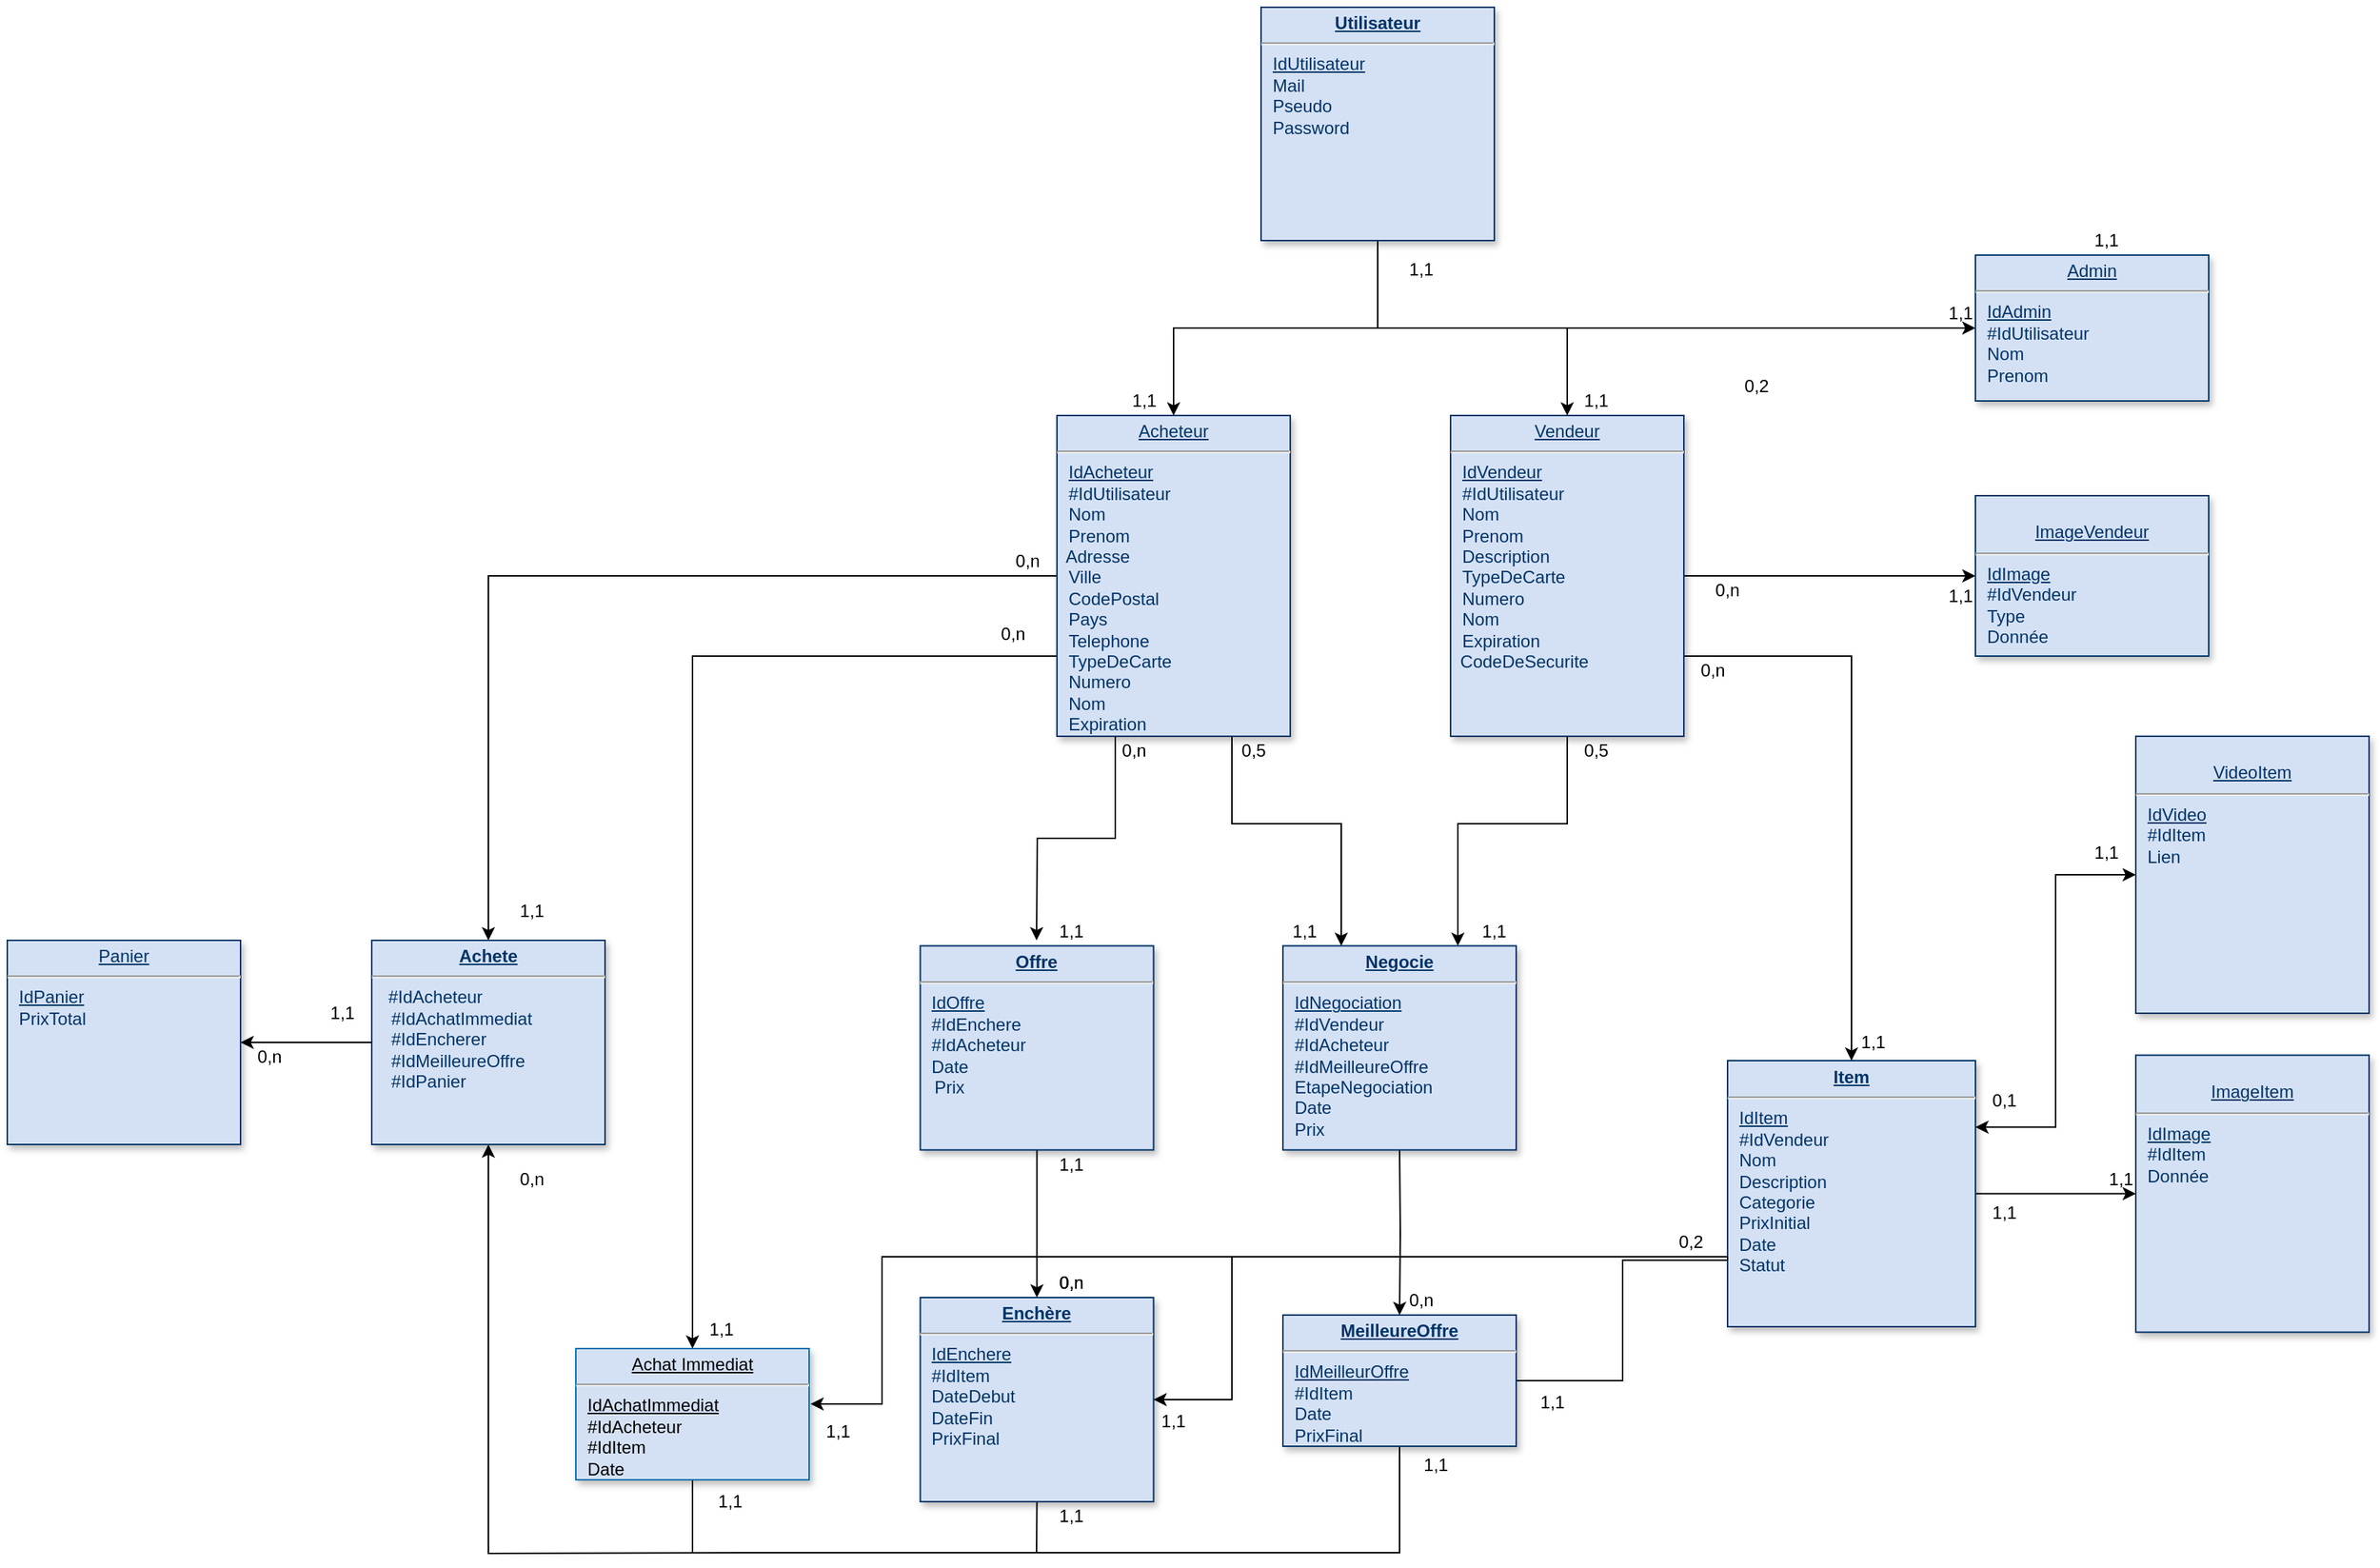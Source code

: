 <mxfile version="12.9.12" type="device"><diagram name="Page-1" id="efa7a0a1-bf9b-a30e-e6df-94a7791c09e9"><mxGraphModel dx="3200" dy="1130" grid="1" gridSize="10" guides="1" tooltips="1" connect="1" arrows="1" fold="1" page="1" pageScale="1" pageWidth="1169" pageHeight="827" background="#ffffff" math="0" shadow="0"><root><mxCell id="0"/><mxCell id="1" parent="0"/><mxCell id="DVHERax3IUbPHajRXkvF-70" style="edgeStyle=orthogonalEdgeStyle;rounded=0;orthogonalLoop=1;jettySize=auto;html=1;exitX=1;exitY=0.5;exitDx=0;exitDy=0;endArrow=classic;endFill=1;entryX=0;entryY=0.5;entryDx=0;entryDy=0;" edge="1" parent="1" source="19" target="29"><mxGeometry relative="1" as="geometry"><mxPoint x="380" y="814" as="targetPoint"/></mxGeometry></mxCell><mxCell id="DVHERax3IUbPHajRXkvF-80" style="edgeStyle=orthogonalEdgeStyle;rounded=0;orthogonalLoop=1;jettySize=auto;html=1;exitX=0;exitY=0.75;exitDx=0;exitDy=0;entryX=1;entryY=0.5;entryDx=0;entryDy=0;endArrow=none;endFill=0;" edge="1" parent="1" source="19" target="33"><mxGeometry relative="1" as="geometry"><Array as="points"><mxPoint x="28" y="859"/><mxPoint x="28" y="942"/></Array></mxGeometry></mxCell><mxCell id="DVHERax3IUbPHajRXkvF-92" style="edgeStyle=orthogonalEdgeStyle;rounded=0;orthogonalLoop=1;jettySize=auto;html=1;exitX=1;exitY=0.25;exitDx=0;exitDy=0;startArrow=classic;startFill=1;endArrow=classic;endFill=1;entryX=0;entryY=0.5;entryDx=0;entryDy=0;" edge="1" parent="1" source="19" target="DVHERax3IUbPHajRXkvF-91"><mxGeometry relative="1" as="geometry"><mxPoint x="300" y="600" as="targetPoint"/></mxGeometry></mxCell><mxCell id="19" value="&lt;p style=&quot;margin: 0px ; margin-top: 4px ; text-align: center ; text-decoration: underline&quot;&gt;&lt;strong&gt;Item&lt;/strong&gt;&lt;/p&gt;&lt;hr&gt;&lt;u&gt;&lt;/u&gt;&lt;p style=&quot;margin: 0px ; margin-left: 8px&quot;&gt;&lt;u&gt;IdItem&lt;/u&gt;&lt;/p&gt;&lt;p style=&quot;margin: 0px ; margin-left: 8px&quot;&gt;#IdVendeur&lt;br&gt;&lt;u&gt;&lt;/u&gt;&lt;/p&gt;&lt;p style=&quot;margin: 0px ; margin-left: 8px&quot;&gt;Nom&lt;/p&gt;&lt;p style=&quot;margin: 0px ; margin-left: 8px&quot;&gt;Description&lt;/p&gt;&lt;p style=&quot;margin: 0px ; margin-left: 8px&quot;&gt;Categorie&lt;br&gt;&lt;/p&gt;&lt;p style=&quot;margin: 0px ; margin-left: 8px&quot;&gt;PrixInitial&lt;/p&gt;&lt;p style=&quot;margin: 0px ; margin-left: 8px&quot;&gt;Date&lt;/p&gt;&lt;p style=&quot;margin: 0px ; margin-left: 8px&quot;&gt;Statut&lt;br&gt;&lt;/p&gt;" style="verticalAlign=top;align=left;overflow=fill;fontSize=12;fontFamily=Helvetica;html=1;strokeColor=#003366;shadow=1;fillColor=#D4E1F5;fontColor=#003366" parent="1" vertex="1"><mxGeometry x="100" y="722.5" width="170" height="182.5" as="geometry"/></mxCell><mxCell id="d1oXMXwMcRWH2-tbik4P-141" style="edgeStyle=orthogonalEdgeStyle;rounded=0;orthogonalLoop=1;jettySize=auto;html=1;exitX=0.75;exitY=1;exitDx=0;exitDy=0;entryX=0.25;entryY=0;entryDx=0;entryDy=0;fontColor=#000000;" parent="1" source="20" target="DVHERax3IUbPHajRXkvF-76" edge="1"><mxGeometry relative="1" as="geometry"><mxPoint x="-125" y="613.75" as="targetPoint"/><Array as="points"><mxPoint x="-240" y="560"/><mxPoint x="-165" y="560"/></Array></mxGeometry></mxCell><mxCell id="d1oXMXwMcRWH2-tbik4P-143" style="edgeStyle=orthogonalEdgeStyle;rounded=0;orthogonalLoop=1;jettySize=auto;html=1;exitX=0.25;exitY=1;exitDx=0;exitDy=0;fontColor=#000000;" parent="1" source="20" edge="1"><mxGeometry relative="1" as="geometry"><mxPoint x="-374" y="640" as="targetPoint"/></mxGeometry></mxCell><mxCell id="d1oXMXwMcRWH2-tbik4P-146" style="edgeStyle=orthogonalEdgeStyle;rounded=0;orthogonalLoop=1;jettySize=auto;html=1;exitX=0;exitY=0.75;exitDx=0;exitDy=0;entryX=0.5;entryY=0;entryDx=0;entryDy=0;fontColor=#000000;" parent="1" source="20" target="34" edge="1"><mxGeometry relative="1" as="geometry"><mxPoint x="-610" y="620" as="targetPoint"/></mxGeometry></mxCell><mxCell id="DVHERax3IUbPHajRXkvF-60" style="edgeStyle=orthogonalEdgeStyle;rounded=0;orthogonalLoop=1;jettySize=auto;html=1;exitX=0;exitY=0.5;exitDx=0;exitDy=0;entryX=0.5;entryY=0;entryDx=0;entryDy=0;endArrow=classic;endFill=1;" edge="1" parent="1" source="20" target="32"><mxGeometry relative="1" as="geometry"><mxPoint x="-680" y="390" as="targetPoint"/></mxGeometry></mxCell><mxCell id="20" value="&lt;p style=&quot;margin: 0px ; margin-top: 4px ; text-align: center ; text-decoration: underline&quot;&gt;Acheteur&lt;/p&gt;&lt;hr&gt;&lt;p style=&quot;margin: 0px ; margin-left: 8px&quot;&gt;&lt;u&gt;IdAcheteur&lt;/u&gt;&lt;/p&gt;&lt;p style=&quot;margin: 0px ; margin-left: 8px&quot;&gt;#IdUtilisateur&lt;br&gt;&lt;/p&gt;&lt;p style=&quot;margin: 0px ; margin-left: 8px&quot;&gt;Nom&lt;/p&gt;&lt;p style=&quot;margin: 0px ; margin-left: 8px&quot;&gt;Prenom&lt;/p&gt;&amp;nbsp; Adresse&lt;p style=&quot;margin: 0px ; margin-left: 8px&quot;&gt;Ville&lt;/p&gt;&lt;p style=&quot;margin: 0px ; margin-left: 8px&quot;&gt;CodePostal&lt;/p&gt;&lt;p style=&quot;margin: 0px ; margin-left: 8px&quot;&gt;Pays&lt;/p&gt;&lt;p style=&quot;margin: 0px ; margin-left: 8px&quot;&gt;Telephone&lt;/p&gt;&lt;p style=&quot;margin: 0px ; margin-left: 8px&quot;&gt;TypeDeCarte&lt;/p&gt;&lt;p style=&quot;margin: 0px ; margin-left: 8px&quot;&gt;Numero&lt;/p&gt;&lt;p style=&quot;margin: 0px ; margin-left: 8px&quot;&gt;Nom&lt;/p&gt;&lt;p style=&quot;margin: 0px ; margin-left: 8px&quot;&gt;Expiration&lt;/p&gt;&amp;nbsp;&amp;nbsp; CodeDeSecurite" style="verticalAlign=top;align=left;overflow=fill;fontSize=12;fontFamily=Helvetica;html=1;strokeColor=#003366;shadow=1;fillColor=#D4E1F5;fontColor=#003366" parent="1" vertex="1"><mxGeometry x="-360" y="280" width="160" height="220" as="geometry"/></mxCell><mxCell id="d1oXMXwMcRWH2-tbik4P-134" style="edgeStyle=orthogonalEdgeStyle;rounded=0;orthogonalLoop=1;jettySize=auto;html=1;exitX=1;exitY=0.75;exitDx=0;exitDy=0;entryX=0.5;entryY=0;entryDx=0;entryDy=0;fontColor=#000000;" parent="1" source="21" target="19" edge="1"><mxGeometry relative="1" as="geometry"><mxPoint x="185" y="533.75" as="targetPoint"/></mxGeometry></mxCell><mxCell id="d1oXMXwMcRWH2-tbik4P-142" style="edgeStyle=orthogonalEdgeStyle;rounded=0;orthogonalLoop=1;jettySize=auto;html=1;exitX=0.5;exitY=1;exitDx=0;exitDy=0;fontColor=#000000;entryX=0.75;entryY=0;entryDx=0;entryDy=0;" parent="1" source="21" target="DVHERax3IUbPHajRXkvF-76" edge="1"><mxGeometry relative="1" as="geometry"><mxPoint x="-125" y="613.75" as="targetPoint"/><Array as="points"><mxPoint x="-10" y="560"/><mxPoint x="-85" y="560"/></Array></mxGeometry></mxCell><mxCell id="d1oXMXwMcRWH2-tbik4P-165" style="edgeStyle=orthogonalEdgeStyle;rounded=0;orthogonalLoop=1;jettySize=auto;html=1;exitX=1;exitY=0.5;exitDx=0;exitDy=0;endArrow=classic;endFill=1;fontColor=#000000;entryX=0;entryY=0.5;entryDx=0;entryDy=0;" parent="1" source="21" target="d1oXMXwMcRWH2-tbik4P-117" edge="1"><mxGeometry relative="1" as="geometry"><mxPoint x="200" y="390" as="targetPoint"/></mxGeometry></mxCell><mxCell id="21" value="&lt;p style=&quot;margin: 0px ; margin-top: 4px ; text-align: center ; text-decoration: underline&quot;&gt;Vendeur&lt;/p&gt;&lt;hr&gt;&lt;p style=&quot;margin: 0px ; margin-left: 8px&quot;&gt;&lt;u&gt;IdVendeur&lt;/u&gt;&lt;/p&gt;&lt;p style=&quot;margin: 0px ; margin-left: 8px&quot;&gt;#IdUtilisateur&lt;br&gt;&lt;/p&gt;&lt;p style=&quot;margin: 0px ; margin-left: 8px&quot;&gt;Nom&lt;/p&gt;&lt;p style=&quot;margin: 0px ; margin-left: 8px&quot;&gt;Prenom&lt;br&gt;&lt;/p&gt;&lt;p style=&quot;margin: 0px ; margin-left: 8px&quot;&gt;Description&lt;/p&gt;&lt;p style=&quot;margin: 0px ; margin-left: 8px&quot;&gt;TypeDeCarte&lt;/p&gt;&lt;p style=&quot;margin: 0px ; margin-left: 8px&quot;&gt;Numero&lt;/p&gt;&lt;p style=&quot;margin: 0px ; margin-left: 8px&quot;&gt;Nom&lt;/p&gt;&lt;p style=&quot;margin: 0px ; margin-left: 8px&quot;&gt;Expiration&lt;/p&gt;&amp;nbsp; CodeDeSecurite&lt;p style=&quot;margin: 0px ; margin-left: 8px&quot;&gt;&lt;br&gt;&lt;/p&gt;" style="verticalAlign=top;align=left;overflow=fill;fontSize=12;fontFamily=Helvetica;html=1;strokeColor=#003366;shadow=1;fillColor=#D4E1F5;fontColor=#003366" parent="1" vertex="1"><mxGeometry x="-90" y="280" width="160" height="220" as="geometry"/></mxCell><mxCell id="d1oXMXwMcRWH2-tbik4P-150" style="edgeStyle=orthogonalEdgeStyle;rounded=0;orthogonalLoop=1;jettySize=auto;html=1;exitX=0.5;exitY=1;exitDx=0;exitDy=0;fontColor=#000000;verticalAlign=middle;endArrow=none;endFill=0;" parent="1" source="22" edge="1"><mxGeometry relative="1" as="geometry"><mxPoint x="-374" y="1060" as="targetPoint"/></mxGeometry></mxCell><mxCell id="22" value="&lt;p style=&quot;margin: 0px ; margin-top: 4px ; text-align: center ; text-decoration: underline&quot;&gt;&lt;strong&gt;Enchère&lt;br&gt;&lt;/strong&gt;&lt;/p&gt;&lt;hr&gt;&lt;p style=&quot;margin: 0px ; margin-left: 8px&quot;&gt;&lt;u&gt;IdEnchere&lt;/u&gt;&lt;/p&gt;&lt;p style=&quot;margin: 0px ; margin-left: 8px&quot;&gt;#IdItem&lt;br&gt;&lt;/p&gt;&lt;p style=&quot;margin: 0px ; margin-left: 8px&quot;&gt;DateDebut&lt;/p&gt;&lt;p style=&quot;margin: 0px ; margin-left: 8px&quot;&gt;DateFin&lt;br&gt;&lt;/p&gt;&lt;p style=&quot;margin: 0px ; margin-left: 8px&quot;&gt;PrixFinal&lt;/p&gt;&lt;p style=&quot;margin: 0px ; margin-left: 8px&quot;&gt;&lt;br&gt;&lt;/p&gt;&lt;p style=&quot;margin: 0px ; margin-left: 8px&quot;&gt;&lt;br&gt;&lt;/p&gt;" style="verticalAlign=top;align=left;overflow=fill;fontSize=12;fontFamily=Helvetica;html=1;strokeColor=#003366;shadow=1;fillColor=#D4E1F5;fontColor=#003366" parent="1" vertex="1"><mxGeometry x="-453.75" y="885" width="160" height="140" as="geometry"/></mxCell><mxCell id="23" value="&lt;p style=&quot;margin: 0px ; margin-top: 4px ; text-align: center ; text-decoration: underline&quot;&gt;Admin&lt;/p&gt;&lt;hr&gt;&lt;p style=&quot;margin: 0px ; margin-left: 8px&quot;&gt;&lt;u&gt;IdAdmin&lt;/u&gt;&lt;/p&gt;&lt;p style=&quot;margin: 0px ; margin-left: 8px&quot;&gt;#IdUtilisateur&lt;br&gt;&lt;u&gt;&lt;/u&gt;&lt;/p&gt;&lt;p style=&quot;margin: 0px ; margin-left: 8px&quot;&gt;Nom&lt;/p&gt;&lt;p style=&quot;margin: 0px ; margin-left: 8px&quot;&gt;Prenom&lt;br&gt;&lt;/p&gt;" style="verticalAlign=top;align=left;overflow=fill;fontSize=12;fontFamily=Helvetica;html=1;strokeColor=#003366;shadow=1;fillColor=#D4E1F5;fontColor=#003366" parent="1" vertex="1"><mxGeometry x="270" y="170" width="160" height="100" as="geometry"/></mxCell><mxCell id="d1oXMXwMcRWH2-tbik4P-130" style="edgeStyle=orthogonalEdgeStyle;rounded=0;orthogonalLoop=1;jettySize=auto;html=1;exitX=0.5;exitY=1;exitDx=0;exitDy=0;fontColor=#000000;" parent="1" source="25" target="20" edge="1"><mxGeometry relative="1" as="geometry"><mxPoint x="-140" y="190" as="targetPoint"/></mxGeometry></mxCell><mxCell id="DVHERax3IUbPHajRXkvF-66" style="edgeStyle=orthogonalEdgeStyle;rounded=0;orthogonalLoop=1;jettySize=auto;html=1;exitX=0.5;exitY=1;exitDx=0;exitDy=0;endArrow=classic;endFill=1;" edge="1" parent="1" source="25" target="21"><mxGeometry relative="1" as="geometry"/></mxCell><mxCell id="DVHERax3IUbPHajRXkvF-67" style="edgeStyle=orthogonalEdgeStyle;rounded=0;orthogonalLoop=1;jettySize=auto;html=1;exitX=0.5;exitY=1;exitDx=0;exitDy=0;entryX=0;entryY=0.5;entryDx=0;entryDy=0;endArrow=classic;endFill=1;" edge="1" parent="1" source="25" target="23"><mxGeometry relative="1" as="geometry"/></mxCell><mxCell id="25" value="&lt;p style=&quot;margin: 0px ; margin-top: 4px ; text-align: center ; text-decoration: underline&quot;&gt;&lt;strong&gt;Utilisateur&lt;br&gt;&lt;/strong&gt;&lt;/p&gt;&lt;hr&gt;&lt;p style=&quot;margin: 0px ; margin-left: 8px&quot;&gt;&lt;u&gt;IdUtilisateur&lt;/u&gt;&lt;br&gt;&lt;/p&gt;&lt;p style=&quot;margin: 0px ; margin-left: 8px&quot;&gt;Mail&lt;/p&gt;&lt;p style=&quot;margin: 0px ; margin-left: 8px&quot;&gt;Pseudo&lt;br&gt;&lt;/p&gt;&lt;p style=&quot;margin: 0px ; margin-left: 8px&quot;&gt;Password&lt;/p&gt;" style="verticalAlign=top;align=left;overflow=fill;fontSize=12;fontFamily=Helvetica;html=1;strokeColor=#003366;shadow=1;fillColor=#D4E1F5;fontColor=#003366" parent="1" vertex="1"><mxGeometry x="-220" y="3.411e-13" width="160" height="160" as="geometry"/></mxCell><mxCell id="29" value="&lt;br&gt;&lt;p style=&quot;margin: 0px ; margin-top: 4px ; text-align: center ; text-decoration: underline&quot;&gt;ImageItem&lt;br&gt;&lt;/p&gt;&lt;hr&gt;&lt;p style=&quot;margin: 0px ; margin-left: 8px&quot;&gt;&lt;u&gt;IdImage&lt;/u&gt;&lt;/p&gt;&lt;p style=&quot;margin: 0px ; margin-left: 8px&quot;&gt;#IdItem&lt;u&gt;&lt;br&gt;&lt;/u&gt;&lt;/p&gt;&lt;p style=&quot;margin: 0px ; margin-left: 8px&quot;&gt;Donnée&lt;br&gt;&lt;/p&gt;" style="verticalAlign=top;align=left;overflow=fill;fontSize=12;fontFamily=Helvetica;html=1;strokeColor=#003366;shadow=1;fillColor=#D4E1F5;fontColor=#003366" parent="1" vertex="1"><mxGeometry x="380" y="718.75" width="160" height="190" as="geometry"/></mxCell><mxCell id="32" value="&lt;p style=&quot;margin: 0px ; margin-top: 4px ; text-align: center ; text-decoration: underline&quot;&gt;&lt;strong&gt;Achete&lt;/strong&gt;&lt;/p&gt;&lt;hr&gt;&lt;p style=&quot;margin: 0px ; margin-left: 8px&quot;&gt;&amp;nbsp;#IdAcheteur&lt;br&gt;&lt;/p&gt;&lt;div&gt;&amp;nbsp;&amp;nbsp;&amp;nbsp; #IdAchatImmediat&lt;/div&gt;&lt;div&gt;&amp;nbsp; &amp;nbsp; #IdEncherer&lt;/div&gt;&lt;div&gt;&amp;nbsp;&amp;nbsp;&amp;nbsp; #IdMeilleureOffre&lt;/div&gt;&lt;div&gt;&amp;nbsp;&amp;nbsp;&amp;nbsp; #IdPanier&lt;br&gt;&lt;/div&gt;&lt;p style=&quot;margin: 0px ; margin-left: 8px&quot;&gt;&lt;u&gt;&lt;br&gt;&lt;/u&gt;&lt;/p&gt;&lt;p style=&quot;margin: 0px ; margin-left: 8px&quot;&gt;&lt;u&gt;&lt;br&gt;&lt;/u&gt;&lt;/p&gt;&lt;p style=&quot;margin: 0px ; margin-left: 8px&quot;&gt;&lt;br&gt;&lt;/p&gt;&lt;p style=&quot;margin: 0px ; margin-left: 8px&quot;&gt;&lt;u&gt;&lt;br&gt;&lt;/u&gt;&lt;/p&gt;&lt;p style=&quot;margin: 0px ; margin-left: 8px&quot;&gt;&lt;u&gt;&lt;br&gt;&lt;/u&gt;&lt;/p&gt;&lt;p style=&quot;margin: 0px ; margin-left: 8px&quot;&gt;&lt;br&gt;&lt;/p&gt;" style="verticalAlign=top;align=left;overflow=fill;fontSize=12;fontFamily=Helvetica;html=1;strokeColor=#003366;shadow=1;fillColor=#D4E1F5;fontColor=#003366" parent="1" vertex="1"><mxGeometry x="-830.0" y="640.0" width="160" height="140" as="geometry"/></mxCell><mxCell id="DVHERax3IUbPHajRXkvF-68" style="edgeStyle=orthogonalEdgeStyle;rounded=0;orthogonalLoop=1;jettySize=auto;html=1;exitX=0.5;exitY=1;exitDx=0;exitDy=0;endArrow=none;endFill=0;" edge="1" parent="1" source="33"><mxGeometry relative="1" as="geometry"><mxPoint x="-560" y="1060" as="targetPoint"/><Array as="points"><mxPoint x="-125" y="1060"/></Array></mxGeometry></mxCell><mxCell id="33" value="&lt;p style=&quot;margin: 0px ; margin-top: 4px ; text-align: center ; text-decoration: underline&quot;&gt;&lt;strong&gt;MeilleureOffre&lt;br&gt;&lt;/strong&gt;&lt;/p&gt;&lt;hr&gt;&lt;p style=&quot;margin: 0px ; margin-left: 8px&quot;&gt;&lt;u&gt;IdMeilleurOffre&lt;/u&gt;&lt;/p&gt;&lt;p style=&quot;margin: 0px ; margin-left: 8px&quot;&gt;#IdItem&lt;br&gt;&lt;u&gt;&lt;/u&gt;&lt;/p&gt;&lt;p style=&quot;margin: 0px ; margin-left: 8px&quot;&gt;Date&lt;br&gt;&lt;/p&gt;&lt;p style=&quot;margin: 0px ; margin-left: 8px&quot;&gt;PrixFinal&lt;br&gt;&lt;/p&gt;" style="verticalAlign=top;align=left;overflow=fill;fontSize=12;fontFamily=Helvetica;html=1;strokeColor=#003366;shadow=1;fillColor=#D4E1F5;fontColor=#003366" parent="1" vertex="1"><mxGeometry x="-205" y="897.0" width="160" height="90" as="geometry"/></mxCell><mxCell id="DVHERax3IUbPHajRXkvF-69" style="edgeStyle=orthogonalEdgeStyle;rounded=0;orthogonalLoop=1;jettySize=auto;html=1;exitX=0.5;exitY=1;exitDx=0;exitDy=0;endArrow=none;endFill=0;" edge="1" parent="1" source="34"><mxGeometry relative="1" as="geometry"><mxPoint x="-610" y="1060" as="targetPoint"/></mxGeometry></mxCell><mxCell id="34" value="&lt;p style=&quot;margin: 0px ; margin-top: 4px ; text-align: center ; text-decoration: underline&quot;&gt;Achat Immediat&lt;br&gt;&lt;/p&gt;&lt;hr&gt;&lt;p style=&quot;margin: 0px ; margin-left: 8px&quot;&gt;&lt;u&gt;IdAchatImmediat&lt;/u&gt;&lt;/p&gt;&lt;p style=&quot;margin: 0px ; margin-left: 8px&quot;&gt;#IdAcheteur&lt;/p&gt;&lt;p style=&quot;margin: 0px ; margin-left: 8px&quot;&gt;#IdItem&lt;u&gt;&lt;br&gt;&lt;/u&gt;&lt;/p&gt;&lt;p style=&quot;margin: 0px ; margin-left: 8px&quot;&gt;&lt;u&gt;&lt;/u&gt;Date&lt;u&gt;&lt;br&gt;&lt;/u&gt;&lt;/p&gt;" style="verticalAlign=top;align=left;overflow=fill;fontSize=12;fontFamily=Helvetica;html=1;strokeColor=#006EAF;shadow=1;fillColor=#D4E1F5;fontColor=#000000;" parent="1" vertex="1"><mxGeometry x="-690" y="920.0" width="160" height="90" as="geometry"/></mxCell><mxCell id="d1oXMXwMcRWH2-tbik4P-117" value="&lt;br&gt;&lt;p style=&quot;margin: 0px ; margin-top: 4px ; text-align: center ; text-decoration: underline&quot;&gt;ImageVendeur&lt;br&gt;&lt;/p&gt;&lt;hr&gt;&lt;p style=&quot;margin: 0px ; margin-left: 8px&quot;&gt;&lt;u&gt;IdImage&lt;/u&gt;&lt;/p&gt;&lt;p style=&quot;margin: 0px ; margin-left: 8px&quot;&gt;#IdVendeur&lt;br&gt;&lt;/p&gt;&lt;p style=&quot;margin: 0px ; margin-left: 8px&quot;&gt;Type&lt;u&gt;&lt;br&gt;&lt;/u&gt;&lt;/p&gt;&lt;p style=&quot;margin: 0px ; margin-left: 8px&quot;&gt;Donnée&lt;br&gt;&lt;/p&gt;" style="verticalAlign=top;align=left;overflow=fill;fontSize=12;fontFamily=Helvetica;html=1;strokeColor=#003366;shadow=1;fillColor=#D4E1F5;fontColor=#003366" parent="1" vertex="1"><mxGeometry x="270" y="335" width="160" height="110" as="geometry"/></mxCell><mxCell id="d1oXMXwMcRWH2-tbik4P-152" style="edgeStyle=orthogonalEdgeStyle;rounded=0;orthogonalLoop=1;jettySize=auto;html=1;entryX=0.5;entryY=1;entryDx=0;entryDy=0;endArrow=classic;endFill=1;fontColor=#000000;" parent="1" target="32" edge="1"><mxGeometry relative="1" as="geometry"><mxPoint x="-560" y="1060" as="sourcePoint"/></mxGeometry></mxCell><mxCell id="d1oXMXwMcRWH2-tbik4P-144" style="edgeStyle=orthogonalEdgeStyle;rounded=0;orthogonalLoop=1;jettySize=auto;html=1;exitX=0.5;exitY=1;exitDx=0;exitDy=0;entryX=0.5;entryY=0;entryDx=0;entryDy=0;fontColor=#000000;" parent="1" source="DVHERax3IUbPHajRXkvF-71" target="22" edge="1"><mxGeometry relative="1" as="geometry"><mxPoint x="-373.75" y="752.5" as="sourcePoint"/></mxGeometry></mxCell><mxCell id="d1oXMXwMcRWH2-tbik4P-172" style="edgeStyle=orthogonalEdgeStyle;rounded=0;orthogonalLoop=1;jettySize=auto;html=1;exitX=0;exitY=0.5;exitDx=0;exitDy=0;entryX=1;entryY=0.5;entryDx=0;entryDy=0;endArrow=classic;endFill=1;fontColor=#000000;" parent="1" target="22" edge="1"><mxGeometry relative="1" as="geometry"><Array as="points"><mxPoint x="-240" y="857"/><mxPoint x="-240" y="955"/></Array><mxPoint x="-20" y="857" as="sourcePoint"/></mxGeometry></mxCell><mxCell id="DVHERax3IUbPHajRXkvF-46" style="edgeStyle=orthogonalEdgeStyle;rounded=0;orthogonalLoop=1;jettySize=auto;html=1;exitX=0;exitY=0.75;exitDx=0;exitDy=0;entryX=1.006;entryY=0.422;entryDx=0;entryDy=0;entryPerimeter=0;endArrow=classic;endFill=1;" edge="1" parent="1" source="19" target="34"><mxGeometry relative="1" as="geometry"><mxPoint x="-20" y="857" as="sourcePoint"/><Array as="points"><mxPoint x="100" y="857"/><mxPoint x="-480" y="857"/><mxPoint x="-480" y="958"/></Array></mxGeometry></mxCell><mxCell id="d1oXMXwMcRWH2-tbik4P-145" style="edgeStyle=orthogonalEdgeStyle;rounded=0;orthogonalLoop=1;jettySize=auto;html=1;exitX=0.5;exitY=1;exitDx=0;exitDy=0;entryX=0.5;entryY=0;entryDx=0;entryDy=0;fontColor=#000000;" parent="1" target="33" edge="1"><mxGeometry relative="1" as="geometry"><mxPoint x="-125" y="783.75" as="sourcePoint"/></mxGeometry></mxCell><mxCell id="d1oXMXwMcRWH2-tbik4P-186" value="0,n" style="text;html=1;strokeColor=none;fillColor=none;align=center;verticalAlign=middle;whiteSpace=wrap;rounded=0;fontColor=#000000;" parent="1" vertex="1"><mxGeometry x="-327.5" y="500" width="40" height="20" as="geometry"/></mxCell><mxCell id="d1oXMXwMcRWH2-tbik4P-188" value="0,5" style="text;html=1;strokeColor=none;fillColor=none;align=center;verticalAlign=middle;whiteSpace=wrap;rounded=0;fontColor=#000000;" parent="1" vertex="1"><mxGeometry x="-245" y="500" width="40" height="20" as="geometry"/></mxCell><mxCell id="d1oXMXwMcRWH2-tbik4P-189" value="0,5" style="text;html=1;strokeColor=none;fillColor=none;align=center;verticalAlign=middle;whiteSpace=wrap;rounded=0;fontColor=#000000;" parent="1" vertex="1"><mxGeometry x="-10" y="500" width="40" height="20" as="geometry"/></mxCell><mxCell id="d1oXMXwMcRWH2-tbik4P-190" value="0,n" style="text;html=1;strokeColor=none;fillColor=none;align=center;verticalAlign=middle;whiteSpace=wrap;rounded=0;fontColor=#000000;" parent="1" vertex="1"><mxGeometry x="80" y="390" width="40" height="20" as="geometry"/></mxCell><mxCell id="d1oXMXwMcRWH2-tbik4P-192" value="0,n" style="text;html=1;strokeColor=none;fillColor=none;align=center;verticalAlign=middle;whiteSpace=wrap;rounded=0;fontColor=#000000;" parent="1" vertex="1"><mxGeometry x="-740" y="793.75" width="40" height="20" as="geometry"/></mxCell><mxCell id="d1oXMXwMcRWH2-tbik4P-194" value="1,1" style="text;html=1;strokeColor=none;fillColor=none;align=center;verticalAlign=middle;whiteSpace=wrap;rounded=0;fontColor=#000000;" parent="1" vertex="1"><mxGeometry x="-740" y="610" width="40" height="20" as="geometry"/></mxCell><mxCell id="d1oXMXwMcRWH2-tbik4P-195" value="1,1" style="text;html=1;strokeColor=none;fillColor=none;align=center;verticalAlign=middle;whiteSpace=wrap;rounded=0;fontColor=#000000;" parent="1" vertex="1"><mxGeometry x="-610" y="897" width="40" height="20" as="geometry"/></mxCell><mxCell id="d1oXMXwMcRWH2-tbik4P-196" value="0,n" style="text;html=1;strokeColor=none;fillColor=none;align=center;verticalAlign=middle;whiteSpace=wrap;rounded=0;fontColor=#000000;" parent="1" vertex="1"><mxGeometry x="-370" y="865" width="40" height="20" as="geometry"/></mxCell><mxCell id="d1oXMXwMcRWH2-tbik4P-197" value="0,n" style="text;html=1;strokeColor=none;fillColor=none;align=center;verticalAlign=middle;whiteSpace=wrap;rounded=0;fontColor=#000000;" parent="1" vertex="1"><mxGeometry x="-370" y="865" width="40" height="20" as="geometry"/></mxCell><mxCell id="d1oXMXwMcRWH2-tbik4P-199" value="0,n" style="text;html=1;strokeColor=none;fillColor=none;align=center;verticalAlign=middle;whiteSpace=wrap;rounded=0;fontColor=#000000;" parent="1" vertex="1"><mxGeometry x="-370" y="865" width="40" height="20" as="geometry"/></mxCell><mxCell id="d1oXMXwMcRWH2-tbik4P-201" value="1,1" style="text;html=1;strokeColor=none;fillColor=none;align=center;verticalAlign=middle;whiteSpace=wrap;rounded=0;fontColor=#000000;" parent="1" vertex="1"><mxGeometry x="-530" y="967" width="40" height="20" as="geometry"/></mxCell><mxCell id="d1oXMXwMcRWH2-tbik4P-202" value="1,1" style="text;html=1;strokeColor=none;fillColor=none;align=center;verticalAlign=middle;whiteSpace=wrap;rounded=0;fontColor=#000000;" parent="1" vertex="1"><mxGeometry x="-300" y="960" width="40" height="20" as="geometry"/></mxCell><mxCell id="d1oXMXwMcRWH2-tbik4P-203" value="1,1" style="text;html=1;strokeColor=none;fillColor=none;align=center;verticalAlign=middle;whiteSpace=wrap;rounded=0;fontColor=#000000;" parent="1" vertex="1"><mxGeometry x="-40" y="947" width="40" height="20" as="geometry"/></mxCell><mxCell id="d1oXMXwMcRWH2-tbik4P-204" value="0,2" style="text;html=1;strokeColor=none;fillColor=none;align=center;verticalAlign=middle;whiteSpace=wrap;rounded=0;fontColor=#000000;" parent="1" vertex="1"><mxGeometry x="55" y="837" width="40" height="20" as="geometry"/></mxCell><mxCell id="d1oXMXwMcRWH2-tbik4P-205" value="1,1" style="text;html=1;strokeColor=none;fillColor=none;align=center;verticalAlign=middle;whiteSpace=wrap;rounded=0;fontColor=#000000;" parent="1" vertex="1"><mxGeometry x="190" y="700" width="20" height="20" as="geometry"/></mxCell><mxCell id="d1oXMXwMcRWH2-tbik4P-207" value="1,1" style="text;html=1;strokeColor=none;fillColor=none;align=center;verticalAlign=middle;whiteSpace=wrap;rounded=0;fontColor=#000000;" parent="1" vertex="1"><mxGeometry x="350" y="793.75" width="40" height="20" as="geometry"/></mxCell><mxCell id="d1oXMXwMcRWH2-tbik4P-208" value="1,1" style="text;html=1;strokeColor=none;fillColor=none;align=center;verticalAlign=middle;whiteSpace=wrap;rounded=0;fontColor=#000000;" parent="1" vertex="1"><mxGeometry x="270" y="817" width="40" height="20" as="geometry"/></mxCell><mxCell id="d1oXMXwMcRWH2-tbik4P-209" value="0,2" style="text;html=1;strokeColor=none;fillColor=none;align=center;verticalAlign=middle;whiteSpace=wrap;rounded=0;fontColor=#000000;" parent="1" vertex="1"><mxGeometry x="100" y="250" width="40" height="20" as="geometry"/></mxCell><mxCell id="d1oXMXwMcRWH2-tbik4P-210" value="1,1" style="text;html=1;strokeColor=none;fillColor=none;align=center;verticalAlign=middle;whiteSpace=wrap;rounded=0;fontColor=#000000;" parent="1" vertex="1"><mxGeometry x="240" y="394" width="40" height="20" as="geometry"/></mxCell><mxCell id="d1oXMXwMcRWH2-tbik4P-211" value="1,1" style="text;html=1;strokeColor=none;fillColor=none;align=center;verticalAlign=middle;whiteSpace=wrap;rounded=0;fontColor=#000000;" parent="1" vertex="1"><mxGeometry x="-130" y="170" width="40" height="20" as="geometry"/></mxCell><mxCell id="d1oXMXwMcRWH2-tbik4P-214" value="1,1" style="text;html=1;strokeColor=none;fillColor=none;align=center;verticalAlign=middle;whiteSpace=wrap;rounded=0;fontColor=#000000;" parent="1" vertex="1"><mxGeometry x="-10" y="260" width="40" height="20" as="geometry"/></mxCell><mxCell id="d1oXMXwMcRWH2-tbik4P-215" value="1,1" style="text;html=1;strokeColor=none;fillColor=none;align=center;verticalAlign=middle;whiteSpace=wrap;rounded=0;fontColor=#000000;" parent="1" vertex="1"><mxGeometry x="-320" y="260" width="40" height="20" as="geometry"/></mxCell><mxCell id="d1oXMXwMcRWH2-tbik4P-216" value="0,n" style="text;html=1;strokeColor=none;fillColor=none;align=center;verticalAlign=middle;whiteSpace=wrap;rounded=0;fontColor=#000000;" parent="1" vertex="1"><mxGeometry x="-130" y="877" width="40" height="20" as="geometry"/></mxCell><mxCell id="DVHERax3IUbPHajRXkvF-39" value="1,1" style="text;html=1;strokeColor=none;fillColor=none;align=center;verticalAlign=middle;whiteSpace=wrap;rounded=0;fontColor=#000000;" vertex="1" parent="1"><mxGeometry x="-604" y="1015" width="40" height="20" as="geometry"/></mxCell><mxCell id="DVHERax3IUbPHajRXkvF-40" value="1,1" style="text;html=1;strokeColor=none;fillColor=none;align=center;verticalAlign=middle;whiteSpace=wrap;rounded=0;fontColor=#000000;" vertex="1" parent="1"><mxGeometry x="-370" y="1025" width="40" height="20" as="geometry"/></mxCell><mxCell id="DVHERax3IUbPHajRXkvF-41" value="1,1" style="text;html=1;strokeColor=none;fillColor=none;align=center;verticalAlign=middle;whiteSpace=wrap;rounded=0;fontColor=#000000;" vertex="1" parent="1"><mxGeometry x="-120" y="990" width="40" height="20" as="geometry"/></mxCell><mxCell id="DVHERax3IUbPHajRXkvF-42" value="1,1" style="text;html=1;strokeColor=none;fillColor=none;align=center;verticalAlign=middle;whiteSpace=wrap;rounded=0;fontColor=#000000;" vertex="1" parent="1"><mxGeometry x="340" y="150" width="40" height="20" as="geometry"/></mxCell><mxCell id="DVHERax3IUbPHajRXkvF-53" value="&lt;div&gt;0,n&lt;/div&gt;" style="text;html=1;strokeColor=none;fillColor=none;align=center;verticalAlign=middle;whiteSpace=wrap;rounded=0;" vertex="1" parent="1"><mxGeometry x="-410" y="420" width="40" height="20" as="geometry"/></mxCell><mxCell id="DVHERax3IUbPHajRXkvF-62" value="0,n" style="text;html=1;strokeColor=none;fillColor=none;align=center;verticalAlign=middle;whiteSpace=wrap;rounded=0;fontColor=#000000;" vertex="1" parent="1"><mxGeometry x="-400" y="370" width="40" height="20" as="geometry"/></mxCell><mxCell id="DVHERax3IUbPHajRXkvF-71" value="&lt;p style=&quot;margin: 0px ; margin-top: 4px ; text-align: center ; text-decoration: underline&quot;&gt;&lt;strong&gt;Offre&lt;br&gt;&lt;/strong&gt;&lt;/p&gt;&lt;hr&gt;&lt;p style=&quot;margin: 0px ; margin-left: 8px&quot; align=&quot;left&quot;&gt;&lt;u&gt;IdOffre&lt;/u&gt;&lt;/p&gt;&lt;p style=&quot;margin: 0px ; margin-left: 8px&quot; align=&quot;left&quot;&gt;#IdEnchere&lt;/p&gt;&lt;p style=&quot;margin: 0px ; margin-left: 8px&quot; align=&quot;left&quot;&gt;#IdAcheteur&lt;br&gt;&lt;/p&gt;&lt;p style=&quot;margin: 0px ; margin-left: 8px&quot; align=&quot;left&quot;&gt;Date&lt;/p&gt;&lt;div align=&quot;left&quot;&gt;&amp;nbsp;&amp;nbsp; Prix&lt;strong&gt;&lt;/strong&gt;&lt;/div&gt;&lt;p style=&quot;margin: 0px ; margin-left: 8px&quot;&gt;&lt;br&gt;&lt;/p&gt;&lt;p style=&quot;margin: 0px ; margin-left: 8px&quot;&gt;&lt;br&gt;&lt;/p&gt;" style="verticalAlign=top;align=left;overflow=fill;fontSize=12;fontFamily=Helvetica;html=1;strokeColor=#003366;shadow=1;fillColor=#D4E1F5;fontColor=#003366" vertex="1" parent="1"><mxGeometry x="-453.75" y="643.75" width="160" height="140" as="geometry"/></mxCell><mxCell id="DVHERax3IUbPHajRXkvF-72" value="1,1" style="text;html=1;strokeColor=none;fillColor=none;align=center;verticalAlign=middle;whiteSpace=wrap;rounded=0;fontColor=#000000;" vertex="1" parent="1"><mxGeometry x="-370" y="783.75" width="40" height="20" as="geometry"/></mxCell><mxCell id="DVHERax3IUbPHajRXkvF-75" value="1,1" style="text;html=1;strokeColor=none;fillColor=none;align=center;verticalAlign=middle;whiteSpace=wrap;rounded=0;fontColor=#000000;" vertex="1" parent="1"><mxGeometry x="-370" y="623.75" width="40" height="20" as="geometry"/></mxCell><mxCell id="DVHERax3IUbPHajRXkvF-76" value="&lt;p style=&quot;margin: 0px ; margin-top: 4px ; text-align: center ; text-decoration: underline&quot;&gt;&lt;strong&gt;Negocie&lt;br&gt;&lt;/strong&gt;&lt;/p&gt;&lt;hr&gt;&lt;p style=&quot;margin: 0px ; margin-left: 8px&quot; align=&quot;left&quot;&gt;&lt;u&gt;IdNegociation&lt;/u&gt;&lt;/p&gt;&lt;p style=&quot;margin: 0px ; margin-left: 8px&quot; align=&quot;left&quot;&gt;#IdVendeur&lt;/p&gt;&lt;p style=&quot;margin: 0px ; margin-left: 8px&quot; align=&quot;left&quot;&gt;#IdAcheteur&lt;/p&gt;&lt;p style=&quot;margin: 0px ; margin-left: 8px&quot; align=&quot;left&quot;&gt;#IdMeilleureOffre&lt;br&gt;&lt;/p&gt;&lt;p style=&quot;margin: 0px ; margin-left: 8px&quot;&gt;EtapeNegociation&lt;/p&gt;&lt;p style=&quot;margin: 0px ; margin-left: 8px&quot;&gt;Date&lt;br&gt;&lt;/p&gt;&lt;p style=&quot;margin: 0px ; margin-left: 8px&quot;&gt;Prix&lt;/p&gt;&lt;p style=&quot;margin: 0px ; margin-left: 8px&quot;&gt;&lt;br&gt;&lt;/p&gt;" style="verticalAlign=top;align=left;overflow=fill;fontSize=12;fontFamily=Helvetica;html=1;strokeColor=#003366;shadow=1;fillColor=#D4E1F5;fontColor=#003366" vertex="1" parent="1"><mxGeometry x="-205" y="643.75" width="160" height="140" as="geometry"/></mxCell><mxCell id="DVHERax3IUbPHajRXkvF-83" value="1,1" style="text;html=1;strokeColor=none;fillColor=none;align=center;verticalAlign=middle;whiteSpace=wrap;rounded=0;fontColor=#000000;" vertex="1" parent="1"><mxGeometry x="-80" y="623.75" width="40" height="20" as="geometry"/></mxCell><mxCell id="DVHERax3IUbPHajRXkvF-84" value="1,1" style="text;html=1;strokeColor=none;fillColor=none;align=center;verticalAlign=middle;whiteSpace=wrap;rounded=0;fontColor=#000000;" vertex="1" parent="1"><mxGeometry x="-210" y="623.75" width="40" height="20" as="geometry"/></mxCell><mxCell id="DVHERax3IUbPHajRXkvF-85" value="0,n" style="text;html=1;strokeColor=none;fillColor=none;align=center;verticalAlign=middle;whiteSpace=wrap;rounded=0;fontColor=#000000;" vertex="1" parent="1"><mxGeometry x="70" y="445" width="40" height="20" as="geometry"/></mxCell><mxCell id="DVHERax3IUbPHajRXkvF-88" style="edgeStyle=orthogonalEdgeStyle;rounded=0;orthogonalLoop=1;jettySize=auto;html=1;exitX=1;exitY=0.5;exitDx=0;exitDy=0;entryX=0;entryY=0.5;entryDx=0;entryDy=0;endArrow=none;endFill=0;startArrow=classic;startFill=1;" edge="1" parent="1" source="DVHERax3IUbPHajRXkvF-87" target="32"><mxGeometry relative="1" as="geometry"/></mxCell><mxCell id="DVHERax3IUbPHajRXkvF-87" value="&lt;p style=&quot;margin: 0px ; margin-top: 4px ; text-align: center ; text-decoration: underline&quot;&gt;Panier&lt;/p&gt;&lt;hr&gt;&lt;p style=&quot;margin: 0px ; margin-left: 8px&quot;&gt;&lt;u&gt;IdPanier&lt;/u&gt;&lt;/p&gt;&lt;p style=&quot;margin: 0px ; margin-left: 8px&quot; align=&quot;left&quot;&gt;PrixTotal&lt;br&gt;&lt;/p&gt;&lt;p style=&quot;margin: 0px ; margin-left: 8px&quot;&gt;&lt;u&gt;&lt;br&gt;&lt;/u&gt;&lt;/p&gt;&lt;p style=&quot;margin: 0px ; margin-left: 8px&quot;&gt;&lt;u&gt;&lt;br&gt;&lt;/u&gt;&lt;/p&gt;&lt;p style=&quot;margin: 0px ; margin-left: 8px&quot;&gt;&lt;br&gt;&lt;/p&gt;&lt;p style=&quot;margin: 0px ; margin-left: 8px&quot;&gt;&lt;u&gt;&lt;br&gt;&lt;/u&gt;&lt;/p&gt;&lt;p style=&quot;margin: 0px ; margin-left: 8px&quot;&gt;&lt;u&gt;&lt;br&gt;&lt;/u&gt;&lt;/p&gt;&lt;p style=&quot;margin: 0px ; margin-left: 8px&quot;&gt;&lt;br&gt;&lt;/p&gt;" style="verticalAlign=top;align=left;overflow=fill;fontSize=12;fontFamily=Helvetica;html=1;strokeColor=#003366;shadow=1;fillColor=#D4E1F5;fontColor=#003366" vertex="1" parent="1"><mxGeometry x="-1080" y="640.0" width="160" height="140" as="geometry"/></mxCell><mxCell id="DVHERax3IUbPHajRXkvF-89" value="0,n" style="text;html=1;strokeColor=none;fillColor=none;align=center;verticalAlign=middle;whiteSpace=wrap;rounded=0;fontColor=#000000;" vertex="1" parent="1"><mxGeometry x="-920" y="710" width="40" height="20" as="geometry"/></mxCell><mxCell id="DVHERax3IUbPHajRXkvF-90" value="1,1" style="text;html=1;strokeColor=none;fillColor=none;align=center;verticalAlign=middle;whiteSpace=wrap;rounded=0;fontColor=#000000;" vertex="1" parent="1"><mxGeometry x="-870" y="680" width="40" height="20" as="geometry"/></mxCell><mxCell id="DVHERax3IUbPHajRXkvF-91" value="&lt;br&gt;&lt;p style=&quot;margin: 0px ; margin-top: 4px ; text-align: center ; text-decoration: underline&quot;&gt;VideoItem&lt;br&gt;&lt;/p&gt;&lt;hr&gt;&lt;p style=&quot;margin: 0px ; margin-left: 8px&quot;&gt;&lt;u&gt;IdVideo&lt;/u&gt;&lt;/p&gt;&lt;p style=&quot;margin: 0px ; margin-left: 8px&quot;&gt;#IdItem&lt;u&gt;&lt;br&gt;&lt;/u&gt;&lt;/p&gt;&lt;p style=&quot;margin: 0px ; margin-left: 8px&quot;&gt;Lien&lt;br&gt;&lt;/p&gt;" style="verticalAlign=top;align=left;overflow=fill;fontSize=12;fontFamily=Helvetica;html=1;strokeColor=#003366;shadow=1;fillColor=#D4E1F5;fontColor=#003366" vertex="1" parent="1"><mxGeometry x="380" y="500" width="160" height="190" as="geometry"/></mxCell><mxCell id="DVHERax3IUbPHajRXkvF-93" value="0,1" style="text;html=1;strokeColor=none;fillColor=none;align=center;verticalAlign=middle;whiteSpace=wrap;rounded=0;fontColor=#000000;" vertex="1" parent="1"><mxGeometry x="270" y="740" width="40" height="20" as="geometry"/></mxCell><mxCell id="DVHERax3IUbPHajRXkvF-94" value="1,1" style="text;html=1;strokeColor=none;fillColor=none;align=center;verticalAlign=middle;whiteSpace=wrap;rounded=0;fontColor=#000000;" vertex="1" parent="1"><mxGeometry x="340" y="570" width="40" height="20" as="geometry"/></mxCell><mxCell id="DVHERax3IUbPHajRXkvF-95" value="1,1" style="text;html=1;strokeColor=none;fillColor=none;align=center;verticalAlign=middle;whiteSpace=wrap;rounded=0;fontColor=#000000;" vertex="1" parent="1"><mxGeometry x="240" y="200" width="40" height="20" as="geometry"/></mxCell></root></mxGraphModel></diagram></mxfile>